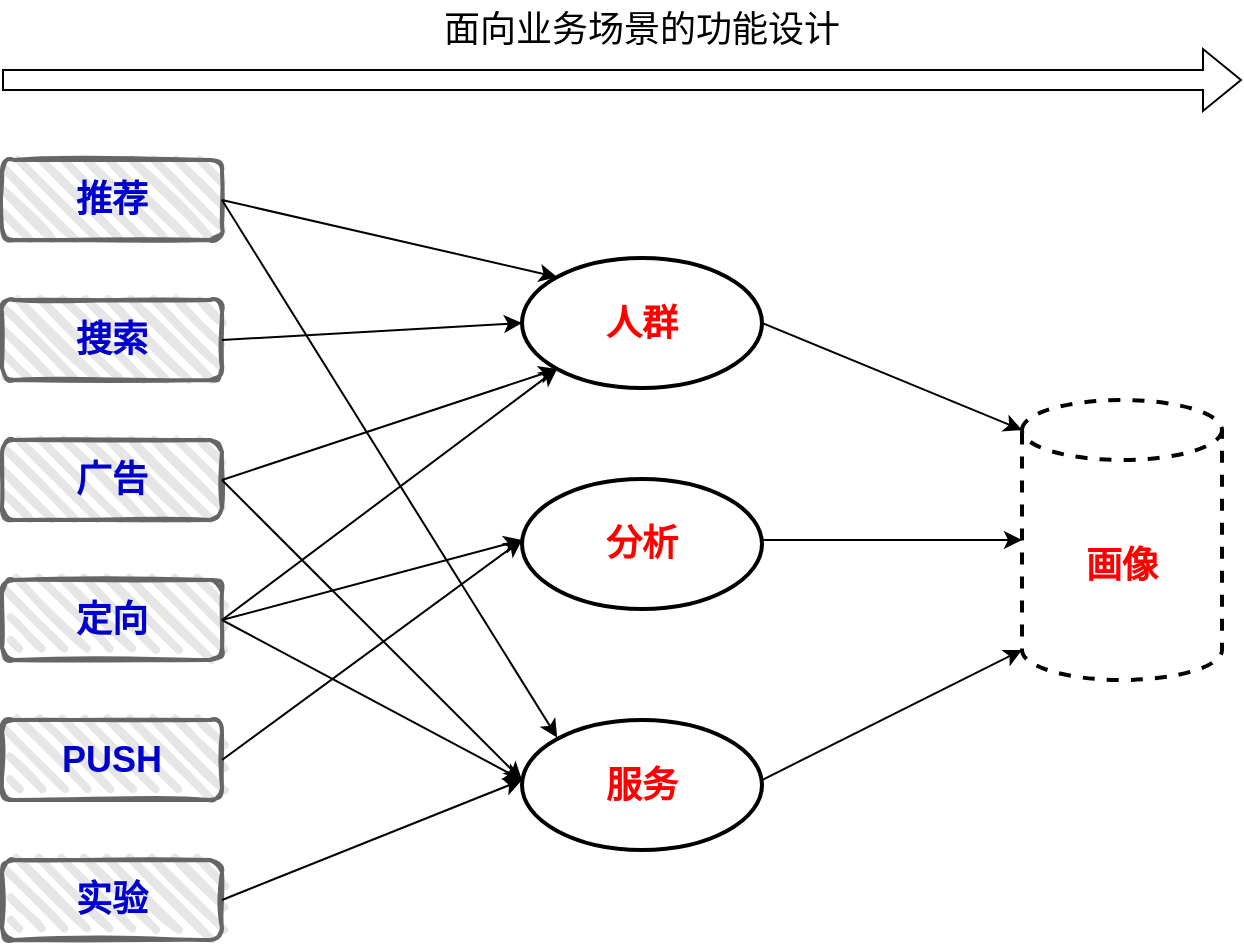 <mxfile version="17.5.0" type="github">
  <diagram id="wwjpr-9C7wOjbvfxTM_E" name="Page-1">
    <mxGraphModel dx="1248" dy="752" grid="1" gridSize="10" guides="1" tooltips="1" connect="1" arrows="1" fold="1" page="1" pageScale="1" pageWidth="827" pageHeight="1169" math="0" shadow="0">
      <root>
        <mxCell id="0" />
        <mxCell id="1" parent="0" />
        <mxCell id="TteLKIiODTK3f2nbDjQl-1" value="&lt;font style=&quot;font-size: 18px&quot; color=&quot;#0000cc&quot;&gt;&lt;b&gt;推荐&lt;/b&gt;&lt;/font&gt;" style="rounded=1;whiteSpace=wrap;html=1;strokeWidth=2;fillWeight=4;hachureGap=8;hachureAngle=45;fillColor=#E6E6E6;sketch=1;fontColor=#333333;strokeColor=#666666;" vertex="1" parent="1">
          <mxGeometry x="200" y="160" width="110" height="40" as="geometry" />
        </mxCell>
        <mxCell id="TteLKIiODTK3f2nbDjQl-2" value="&lt;font color=&quot;#0000cc&quot;&gt;&lt;span style=&quot;font-size: 18px&quot;&gt;&lt;b&gt;搜索&lt;/b&gt;&lt;/span&gt;&lt;/font&gt;" style="rounded=1;whiteSpace=wrap;html=1;strokeWidth=2;fillWeight=4;hachureGap=8;hachureAngle=45;fillColor=#E6E6E6;sketch=1;fontColor=#333333;strokeColor=#666666;" vertex="1" parent="1">
          <mxGeometry x="200" y="230" width="110" height="40" as="geometry" />
        </mxCell>
        <mxCell id="TteLKIiODTK3f2nbDjQl-3" value="&lt;font color=&quot;#0000cc&quot;&gt;&lt;span style=&quot;font-size: 18px&quot;&gt;&lt;b&gt;广告&lt;/b&gt;&lt;/span&gt;&lt;/font&gt;" style="rounded=1;whiteSpace=wrap;html=1;strokeWidth=2;fillWeight=4;hachureGap=8;hachureAngle=45;fillColor=#E6E6E6;sketch=1;fontColor=#333333;strokeColor=#666666;" vertex="1" parent="1">
          <mxGeometry x="200" y="300" width="110" height="40" as="geometry" />
        </mxCell>
        <mxCell id="TteLKIiODTK3f2nbDjQl-4" value="&lt;font color=&quot;#0000cc&quot;&gt;&lt;span style=&quot;font-size: 18px&quot;&gt;&lt;b&gt;定向&lt;/b&gt;&lt;/span&gt;&lt;/font&gt;" style="rounded=1;whiteSpace=wrap;html=1;strokeWidth=2;fillWeight=4;hachureGap=8;hachureAngle=45;fillColor=#E6E6E6;sketch=1;fontColor=#333333;strokeColor=#666666;" vertex="1" parent="1">
          <mxGeometry x="200" y="370" width="110" height="40" as="geometry" />
        </mxCell>
        <mxCell id="TteLKIiODTK3f2nbDjQl-5" value="&lt;font color=&quot;#0000cc&quot;&gt;&lt;span style=&quot;font-size: 18px&quot;&gt;&lt;b&gt;PUSH&lt;/b&gt;&lt;/span&gt;&lt;/font&gt;" style="rounded=1;whiteSpace=wrap;html=1;strokeWidth=2;fillWeight=4;hachureGap=8;hachureAngle=45;fillColor=#E6E6E6;sketch=1;fontColor=#333333;strokeColor=#666666;" vertex="1" parent="1">
          <mxGeometry x="200" y="440" width="110" height="40" as="geometry" />
        </mxCell>
        <mxCell id="TteLKIiODTK3f2nbDjQl-6" value="&lt;font color=&quot;#0000cc&quot;&gt;&lt;span style=&quot;font-size: 18px&quot;&gt;&lt;b&gt;实验&lt;/b&gt;&lt;/span&gt;&lt;/font&gt;" style="rounded=1;whiteSpace=wrap;html=1;strokeWidth=2;fillWeight=4;hachureGap=8;hachureAngle=45;fillColor=#E6E6E6;sketch=1;fontColor=#333333;strokeColor=#666666;" vertex="1" parent="1">
          <mxGeometry x="200" y="510" width="110" height="40" as="geometry" />
        </mxCell>
        <mxCell id="TteLKIiODTK3f2nbDjQl-12" value="" style="endArrow=classic;html=1;rounded=0;fontSize=18;fontColor=#FF0000;curved=1;exitX=1;exitY=0.5;exitDx=0;exitDy=0;entryX=0;entryY=0;entryDx=0;entryDy=0;" edge="1" parent="1" source="TteLKIiODTK3f2nbDjQl-1" target="TteLKIiODTK3f2nbDjQl-29">
          <mxGeometry width="50" height="50" relative="1" as="geometry">
            <mxPoint x="400" y="150" as="sourcePoint" />
            <mxPoint x="477.574" y="218.787" as="targetPoint" />
          </mxGeometry>
        </mxCell>
        <mxCell id="TteLKIiODTK3f2nbDjQl-13" value="" style="endArrow=classic;html=1;rounded=0;fontSize=18;fontColor=#FF0000;curved=1;exitX=1;exitY=0.5;exitDx=0;exitDy=0;entryX=0;entryY=0.5;entryDx=0;entryDy=0;" edge="1" parent="1" source="TteLKIiODTK3f2nbDjQl-2" target="TteLKIiODTK3f2nbDjQl-29">
          <mxGeometry width="50" height="50" relative="1" as="geometry">
            <mxPoint x="320" y="190" as="sourcePoint" />
            <mxPoint x="460" y="240" as="targetPoint" />
          </mxGeometry>
        </mxCell>
        <mxCell id="TteLKIiODTK3f2nbDjQl-14" value="" style="endArrow=classic;html=1;rounded=0;fontSize=18;fontColor=#FF0000;curved=1;exitX=1;exitY=0.5;exitDx=0;exitDy=0;entryX=0;entryY=1;entryDx=0;entryDy=0;" edge="1" parent="1" source="TteLKIiODTK3f2nbDjQl-3" target="TteLKIiODTK3f2nbDjQl-29">
          <mxGeometry width="50" height="50" relative="1" as="geometry">
            <mxPoint x="320" y="260" as="sourcePoint" />
            <mxPoint x="477.574" y="261.213" as="targetPoint" />
          </mxGeometry>
        </mxCell>
        <mxCell id="TteLKIiODTK3f2nbDjQl-15" value="" style="endArrow=classic;html=1;rounded=0;fontSize=18;fontColor=#FF0000;curved=1;exitX=1;exitY=0.5;exitDx=0;exitDy=0;entryX=0;entryY=0.5;entryDx=0;entryDy=0;" edge="1" parent="1" source="TteLKIiODTK3f2nbDjQl-4">
          <mxGeometry width="50" height="50" relative="1" as="geometry">
            <mxPoint x="330" y="270" as="sourcePoint" />
            <mxPoint x="460" y="470" as="targetPoint" />
          </mxGeometry>
        </mxCell>
        <mxCell id="TteLKIiODTK3f2nbDjQl-16" value="" style="endArrow=classic;html=1;rounded=0;fontSize=18;fontColor=#FF0000;curved=1;exitX=1;exitY=0.5;exitDx=0;exitDy=0;entryX=0;entryY=0.5;entryDx=0;entryDy=0;" edge="1" parent="1" source="TteLKIiODTK3f2nbDjQl-5">
          <mxGeometry width="50" height="50" relative="1" as="geometry">
            <mxPoint x="340" y="280" as="sourcePoint" />
            <mxPoint x="460" y="350" as="targetPoint" />
          </mxGeometry>
        </mxCell>
        <mxCell id="TteLKIiODTK3f2nbDjQl-17" value="" style="endArrow=classic;html=1;rounded=0;fontSize=18;fontColor=#FF0000;curved=1;exitX=1;exitY=0.5;exitDx=0;exitDy=0;entryX=0;entryY=0.5;entryDx=0;entryDy=0;" edge="1" parent="1" source="TteLKIiODTK3f2nbDjQl-6">
          <mxGeometry width="50" height="50" relative="1" as="geometry">
            <mxPoint x="320" y="470" as="sourcePoint" />
            <mxPoint x="460" y="470" as="targetPoint" />
          </mxGeometry>
        </mxCell>
        <mxCell id="TteLKIiODTK3f2nbDjQl-18" value="" style="endArrow=classic;html=1;rounded=0;fontSize=18;fontColor=#FF0000;curved=1;exitX=1;exitY=0.5;exitDx=0;exitDy=0;entryX=0;entryY=0.5;entryDx=0;entryDy=0;" edge="1" parent="1" source="TteLKIiODTK3f2nbDjQl-4">
          <mxGeometry width="50" height="50" relative="1" as="geometry">
            <mxPoint x="320" y="400" as="sourcePoint" />
            <mxPoint x="460" y="350" as="targetPoint" />
          </mxGeometry>
        </mxCell>
        <mxCell id="TteLKIiODTK3f2nbDjQl-19" value="" style="endArrow=classic;html=1;rounded=0;fontSize=18;fontColor=#FF0000;curved=1;exitX=1;exitY=0.5;exitDx=0;exitDy=0;entryX=0;entryY=1;entryDx=0;entryDy=0;" edge="1" parent="1" source="TteLKIiODTK3f2nbDjQl-4" target="TteLKIiODTK3f2nbDjQl-29">
          <mxGeometry width="50" height="50" relative="1" as="geometry">
            <mxPoint x="320" y="400" as="sourcePoint" />
            <mxPoint x="477.574" y="261.213" as="targetPoint" />
          </mxGeometry>
        </mxCell>
        <mxCell id="TteLKIiODTK3f2nbDjQl-20" value="" style="endArrow=classic;html=1;rounded=0;fontSize=18;fontColor=#FF0000;curved=1;exitX=1;exitY=0.5;exitDx=0;exitDy=0;entryX=0;entryY=0.5;entryDx=0;entryDy=0;" edge="1" parent="1" source="TteLKIiODTK3f2nbDjQl-3">
          <mxGeometry width="50" height="50" relative="1" as="geometry">
            <mxPoint x="320" y="330" as="sourcePoint" />
            <mxPoint x="460" y="470" as="targetPoint" />
          </mxGeometry>
        </mxCell>
        <mxCell id="TteLKIiODTK3f2nbDjQl-21" value="" style="endArrow=classic;html=1;rounded=0;fontSize=18;fontColor=#FF0000;curved=1;exitX=1;exitY=0.5;exitDx=0;exitDy=0;entryX=0;entryY=0;entryDx=0;entryDy=0;" edge="1" parent="1" source="TteLKIiODTK3f2nbDjQl-1">
          <mxGeometry width="50" height="50" relative="1" as="geometry">
            <mxPoint x="330" y="340" as="sourcePoint" />
            <mxPoint x="477.574" y="448.787" as="targetPoint" />
          </mxGeometry>
        </mxCell>
        <mxCell id="TteLKIiODTK3f2nbDjQl-22" value="&lt;b&gt;画像&lt;/b&gt;" style="shape=cylinder3;whiteSpace=wrap;html=1;boundedLbl=1;backgroundOutline=1;size=15;fontSize=18;fontColor=#FF0000;strokeColor=#000000;fillColor=#FFFFFF;strokeWidth=2;dashed=1;" vertex="1" parent="1">
          <mxGeometry x="710" y="280" width="100" height="140" as="geometry" />
        </mxCell>
        <mxCell id="TteLKIiODTK3f2nbDjQl-23" value="" style="endArrow=classic;html=1;rounded=0;fontSize=18;fontColor=#FF0000;curved=1;entryX=0;entryY=0;entryDx=0;entryDy=15;entryPerimeter=0;exitX=1;exitY=0.5;exitDx=0;exitDy=0;" edge="1" parent="1" source="TteLKIiODTK3f2nbDjQl-29" target="TteLKIiODTK3f2nbDjQl-22">
          <mxGeometry width="50" height="50" relative="1" as="geometry">
            <mxPoint x="630" y="220" as="sourcePoint" />
            <mxPoint x="487.574" y="228.787" as="targetPoint" />
          </mxGeometry>
        </mxCell>
        <mxCell id="TteLKIiODTK3f2nbDjQl-24" value="" style="endArrow=classic;html=1;rounded=0;fontSize=18;fontColor=#FF0000;curved=1;entryX=0;entryY=0.5;entryDx=0;entryDy=0;entryPerimeter=0;exitX=1;exitY=0.5;exitDx=0;exitDy=0;" edge="1" parent="1" target="TteLKIiODTK3f2nbDjQl-22">
          <mxGeometry width="50" height="50" relative="1" as="geometry">
            <mxPoint x="580" y="350" as="sourcePoint" />
            <mxPoint x="497.574" y="238.787" as="targetPoint" />
          </mxGeometry>
        </mxCell>
        <mxCell id="TteLKIiODTK3f2nbDjQl-25" value="" style="endArrow=classic;html=1;rounded=0;fontSize=18;fontColor=#FF0000;curved=1;exitX=1;exitY=0.5;exitDx=0;exitDy=0;entryX=0;entryY=1;entryDx=0;entryDy=-15;entryPerimeter=0;" edge="1" parent="1" target="TteLKIiODTK3f2nbDjQl-22">
          <mxGeometry width="50" height="50" relative="1" as="geometry">
            <mxPoint x="580" y="470" as="sourcePoint" />
            <mxPoint x="507.574" y="248.787" as="targetPoint" />
          </mxGeometry>
        </mxCell>
        <mxCell id="TteLKIiODTK3f2nbDjQl-26" value="" style="shape=flexArrow;endArrow=classic;html=1;rounded=0;fontSize=18;fontColor=#FF0000;curved=1;" edge="1" parent="1">
          <mxGeometry width="50" height="50" relative="1" as="geometry">
            <mxPoint x="200" y="120" as="sourcePoint" />
            <mxPoint x="820" y="120" as="targetPoint" />
          </mxGeometry>
        </mxCell>
        <mxCell id="TteLKIiODTK3f2nbDjQl-27" value="面向业务场景的功能设计" style="text;html=1;strokeColor=none;fillColor=none;align=center;verticalAlign=middle;whiteSpace=wrap;rounded=0;dashed=1;fontSize=18;fontColor=#000000;" vertex="1" parent="1">
          <mxGeometry x="380" y="80" width="280" height="30" as="geometry" />
        </mxCell>
        <mxCell id="TteLKIiODTK3f2nbDjQl-29" value="&lt;b style=&quot;color: rgb(255 , 0 , 0)&quot;&gt;人群&lt;/b&gt;" style="ellipse;whiteSpace=wrap;html=1;fontSize=18;fontColor=#000000;strokeColor=#000000;strokeWidth=2;fillColor=#FFFFFF;" vertex="1" parent="1">
          <mxGeometry x="460" y="209" width="120" height="65" as="geometry" />
        </mxCell>
        <mxCell id="TteLKIiODTK3f2nbDjQl-30" value="&lt;b style=&quot;color: rgb(255 , 0 , 0)&quot;&gt;分析&lt;/b&gt;" style="ellipse;whiteSpace=wrap;html=1;fontSize=18;fontColor=#000000;strokeColor=#000000;strokeWidth=2;fillColor=#FFFFFF;" vertex="1" parent="1">
          <mxGeometry x="460" y="319.5" width="120" height="65" as="geometry" />
        </mxCell>
        <mxCell id="TteLKIiODTK3f2nbDjQl-31" value="&lt;b style=&quot;color: rgb(255 , 0 , 0)&quot;&gt;服务&lt;/b&gt;" style="ellipse;whiteSpace=wrap;html=1;fontSize=18;fontColor=#000000;strokeColor=#000000;strokeWidth=2;fillColor=#FFFFFF;" vertex="1" parent="1">
          <mxGeometry x="460" y="440" width="120" height="65" as="geometry" />
        </mxCell>
      </root>
    </mxGraphModel>
  </diagram>
</mxfile>
